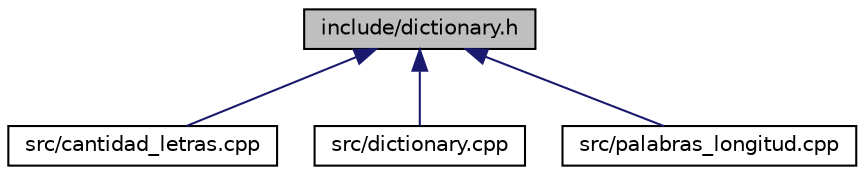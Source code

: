 digraph "include/dictionary.h"
{
 // LATEX_PDF_SIZE
  edge [fontname="Helvetica",fontsize="10",labelfontname="Helvetica",labelfontsize="10"];
  node [fontname="Helvetica",fontsize="10",shape=record];
  Node1 [label="include/dictionary.h",height=0.2,width=0.4,color="black", fillcolor="grey75", style="filled", fontcolor="black",tooltip="Archivo de especificación del TDA Dictionary."];
  Node1 -> Node2 [dir="back",color="midnightblue",fontsize="10",style="solid",fontname="Helvetica"];
  Node2 [label="src/cantidad_letras.cpp",height=0.2,width=0.4,color="black", fillcolor="white", style="filled",URL="$cantidad__letras_8cpp.html",tooltip="Archivo de implementación de un programa que, dado un diccionario y un conjunto de letras,..."];
  Node1 -> Node3 [dir="back",color="midnightblue",fontsize="10",style="solid",fontname="Helvetica"];
  Node3 [label="src/dictionary.cpp",height=0.2,width=0.4,color="black", fillcolor="white", style="filled",URL="$dictionary_8cpp.html",tooltip="Archivo de implementación del TDA Dictionary."];
  Node1 -> Node4 [dir="back",color="midnightblue",fontsize="10",style="solid",fontname="Helvetica"];
  Node4 [label="src/palabras_longitud.cpp",height=0.2,width=0.4,color="black", fillcolor="white", style="filled",URL="$palabras__longitud_8cpp.html",tooltip="Archivo de implementación de un programa que, dado un conjunto de palabras y un entero,..."];
}
